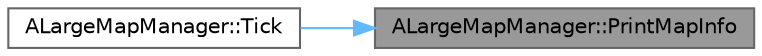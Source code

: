 digraph "ALargeMapManager::PrintMapInfo"
{
 // INTERACTIVE_SVG=YES
 // LATEX_PDF_SIZE
  bgcolor="transparent";
  edge [fontname=Helvetica,fontsize=10,labelfontname=Helvetica,labelfontsize=10];
  node [fontname=Helvetica,fontsize=10,shape=box,height=0.2,width=0.4];
  rankdir="RL";
  Node1 [id="Node000001",label="ALargeMapManager::PrintMapInfo",height=0.2,width=0.4,color="gray40", fillcolor="grey60", style="filled", fontcolor="black",tooltip=" "];
  Node1 -> Node2 [id="edge1_Node000001_Node000002",dir="back",color="steelblue1",style="solid",tooltip=" "];
  Node2 [id="Node000002",label="ALargeMapManager::Tick",height=0.2,width=0.4,color="grey40", fillcolor="white", style="filled",URL="$d9/d4b/classALargeMapManager.html#aa8b88f7b5c296ff148be41becbd67201",tooltip=" "];
}
